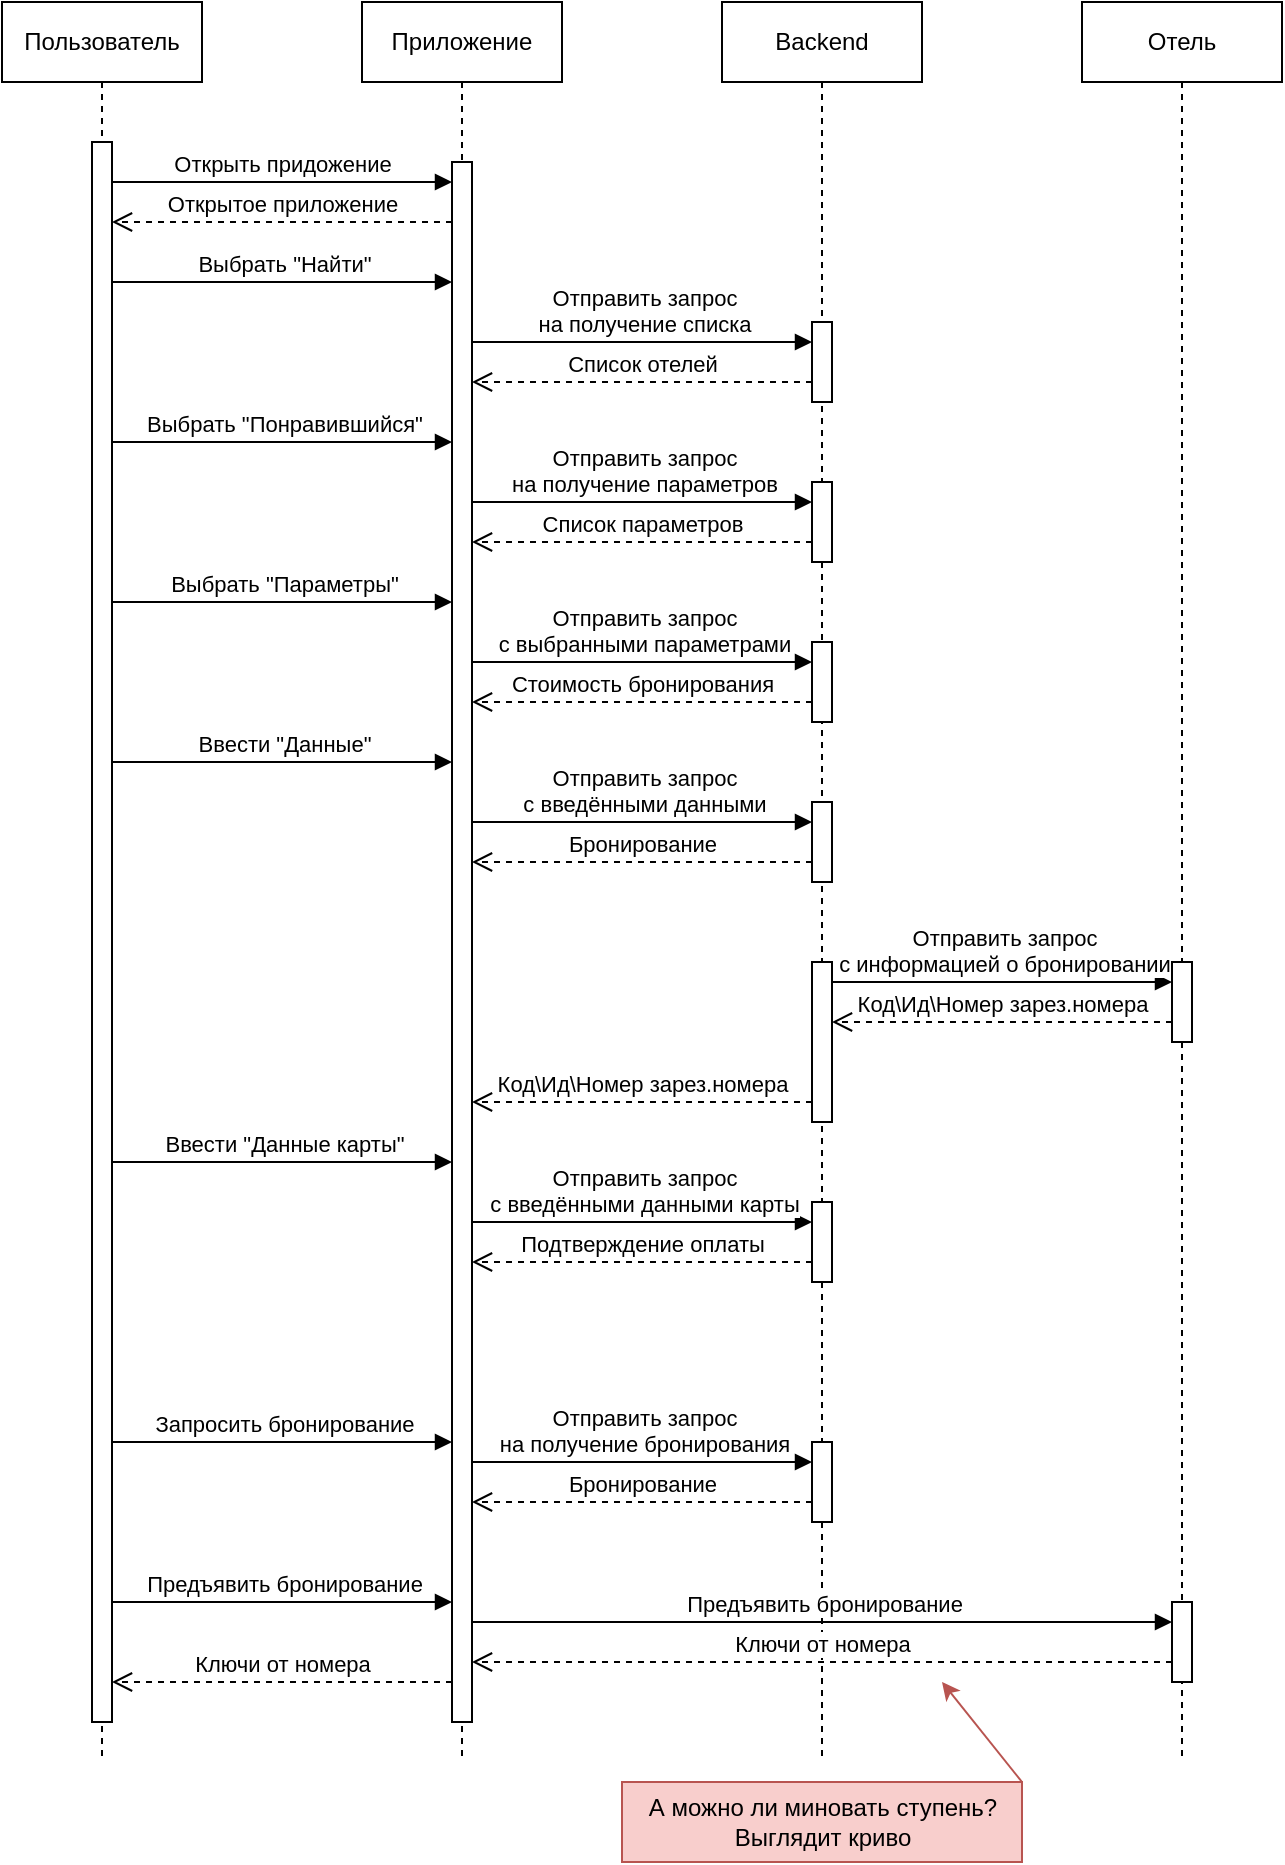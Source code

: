 <mxfile version="21.7.4" type="github">
  <diagram name="Page-1" id="2YBvvXClWsGukQMizWep">
    <mxGraphModel dx="1155" dy="639" grid="1" gridSize="10" guides="1" tooltips="1" connect="1" arrows="1" fold="1" page="1" pageScale="1" pageWidth="850" pageHeight="1100" math="0" shadow="0">
      <root>
        <mxCell id="0" />
        <mxCell id="1" parent="0" />
        <mxCell id="aM9ryv3xv72pqoxQDRHE-1" value="Пользователь" style="shape=umlLifeline;perimeter=lifelinePerimeter;whiteSpace=wrap;html=1;container=0;dropTarget=0;collapsible=0;recursiveResize=0;outlineConnect=0;portConstraint=eastwest;newEdgeStyle={&quot;edgeStyle&quot;:&quot;elbowEdgeStyle&quot;,&quot;elbow&quot;:&quot;vertical&quot;,&quot;curved&quot;:0,&quot;rounded&quot;:0};" parent="1" vertex="1">
          <mxGeometry x="40" y="40" width="100" height="880" as="geometry" />
        </mxCell>
        <mxCell id="aM9ryv3xv72pqoxQDRHE-2" value="" style="html=1;points=[];perimeter=orthogonalPerimeter;outlineConnect=0;targetShapes=umlLifeline;portConstraint=eastwest;newEdgeStyle={&quot;edgeStyle&quot;:&quot;elbowEdgeStyle&quot;,&quot;elbow&quot;:&quot;vertical&quot;,&quot;curved&quot;:0,&quot;rounded&quot;:0};" parent="aM9ryv3xv72pqoxQDRHE-1" vertex="1">
          <mxGeometry x="45" y="70" width="10" height="790" as="geometry" />
        </mxCell>
        <mxCell id="aM9ryv3xv72pqoxQDRHE-5" value="Приложение" style="shape=umlLifeline;perimeter=lifelinePerimeter;whiteSpace=wrap;html=1;container=0;dropTarget=0;collapsible=0;recursiveResize=0;outlineConnect=0;portConstraint=eastwest;newEdgeStyle={&quot;edgeStyle&quot;:&quot;elbowEdgeStyle&quot;,&quot;elbow&quot;:&quot;vertical&quot;,&quot;curved&quot;:0,&quot;rounded&quot;:0};" parent="1" vertex="1">
          <mxGeometry x="220" y="40" width="100" height="880" as="geometry" />
        </mxCell>
        <mxCell id="aM9ryv3xv72pqoxQDRHE-6" value="" style="html=1;points=[];perimeter=orthogonalPerimeter;outlineConnect=0;targetShapes=umlLifeline;portConstraint=eastwest;newEdgeStyle={&quot;edgeStyle&quot;:&quot;elbowEdgeStyle&quot;,&quot;elbow&quot;:&quot;vertical&quot;,&quot;curved&quot;:0,&quot;rounded&quot;:0};" parent="aM9ryv3xv72pqoxQDRHE-5" vertex="1">
          <mxGeometry x="45" y="80" width="10" height="780" as="geometry" />
        </mxCell>
        <mxCell id="aM9ryv3xv72pqoxQDRHE-7" value="Открыть придожение" style="html=1;verticalAlign=bottom;endArrow=block;edgeStyle=elbowEdgeStyle;elbow=vertical;curved=0;rounded=0;" parent="1" edge="1">
          <mxGeometry x="0.002" relative="1" as="geometry">
            <mxPoint x="95" y="130" as="sourcePoint" />
            <Array as="points">
              <mxPoint x="180" y="130" />
            </Array>
            <mxPoint x="265" y="130" as="targetPoint" />
            <mxPoint as="offset" />
          </mxGeometry>
        </mxCell>
        <mxCell id="aM9ryv3xv72pqoxQDRHE-8" value="Открытое приложение" style="html=1;verticalAlign=bottom;endArrow=open;dashed=1;endSize=8;edgeStyle=elbowEdgeStyle;elbow=vertical;curved=0;rounded=0;" parent="1" edge="1">
          <mxGeometry x="0.003" relative="1" as="geometry">
            <mxPoint x="95" y="150" as="targetPoint" />
            <Array as="points">
              <mxPoint x="210" y="150" />
              <mxPoint x="190" y="270" />
            </Array>
            <mxPoint x="265" y="150" as="sourcePoint" />
            <mxPoint as="offset" />
          </mxGeometry>
        </mxCell>
        <mxCell id="v-1FhZIlq2xYATJhWn_R-1" value="Backend" style="shape=umlLifeline;perimeter=lifelinePerimeter;whiteSpace=wrap;html=1;container=0;dropTarget=0;collapsible=0;recursiveResize=0;outlineConnect=0;portConstraint=eastwest;newEdgeStyle={&quot;edgeStyle&quot;:&quot;elbowEdgeStyle&quot;,&quot;elbow&quot;:&quot;vertical&quot;,&quot;curved&quot;:0,&quot;rounded&quot;:0};" parent="1" vertex="1">
          <mxGeometry x="400" y="40" width="100" height="880" as="geometry" />
        </mxCell>
        <mxCell id="v-1FhZIlq2xYATJhWn_R-2" value="" style="html=1;points=[];perimeter=orthogonalPerimeter;outlineConnect=0;targetShapes=umlLifeline;portConstraint=eastwest;newEdgeStyle={&quot;edgeStyle&quot;:&quot;elbowEdgeStyle&quot;,&quot;elbow&quot;:&quot;vertical&quot;,&quot;curved&quot;:0,&quot;rounded&quot;:0};" parent="v-1FhZIlq2xYATJhWn_R-1" vertex="1">
          <mxGeometry x="45" y="160" width="10" height="40" as="geometry" />
        </mxCell>
        <mxCell id="v-1FhZIlq2xYATJhWn_R-16" value="Стоимость бронирования" style="html=1;verticalAlign=bottom;endArrow=open;dashed=1;endSize=8;edgeStyle=elbowEdgeStyle;elbow=vertical;curved=0;rounded=0;" parent="v-1FhZIlq2xYATJhWn_R-1" edge="1">
          <mxGeometry x="0.003" relative="1" as="geometry">
            <mxPoint x="-125" y="350.0" as="targetPoint" />
            <Array as="points" />
            <mxPoint x="45" y="350.0" as="sourcePoint" />
            <mxPoint as="offset" />
          </mxGeometry>
        </mxCell>
        <mxCell id="v-1FhZIlq2xYATJhWn_R-17" value="" style="html=1;points=[];perimeter=orthogonalPerimeter;outlineConnect=0;targetShapes=umlLifeline;portConstraint=eastwest;newEdgeStyle={&quot;edgeStyle&quot;:&quot;elbowEdgeStyle&quot;,&quot;elbow&quot;:&quot;vertical&quot;,&quot;curved&quot;:0,&quot;rounded&quot;:0};" parent="v-1FhZIlq2xYATJhWn_R-1" vertex="1">
          <mxGeometry x="45" y="320" width="10" height="40" as="geometry" />
        </mxCell>
        <mxCell id="v-1FhZIlq2xYATJhWn_R-18" value="Отправить запрос&lt;br&gt;с выбранными параметрами" style="html=1;verticalAlign=bottom;endArrow=block;edgeStyle=elbowEdgeStyle;elbow=vertical;curved=0;rounded=0;" parent="v-1FhZIlq2xYATJhWn_R-1" edge="1">
          <mxGeometry x="0.003" relative="1" as="geometry">
            <mxPoint x="-125" y="330" as="sourcePoint" />
            <Array as="points">
              <mxPoint x="-40" y="330" />
            </Array>
            <mxPoint x="45" y="330" as="targetPoint" />
            <mxPoint as="offset" />
          </mxGeometry>
        </mxCell>
        <mxCell id="_RS3xgRMx2D0MMtz8WyY-11" value="" style="html=1;points=[];perimeter=orthogonalPerimeter;outlineConnect=0;targetShapes=umlLifeline;portConstraint=eastwest;newEdgeStyle={&quot;edgeStyle&quot;:&quot;elbowEdgeStyle&quot;,&quot;elbow&quot;:&quot;vertical&quot;,&quot;curved&quot;:0,&quot;rounded&quot;:0};" vertex="1" parent="v-1FhZIlq2xYATJhWn_R-1">
          <mxGeometry x="45" y="480" width="10" height="80" as="geometry" />
        </mxCell>
        <mxCell id="_RS3xgRMx2D0MMtz8WyY-15" value="Отправить запрос&lt;br&gt;с введёнными данными карты" style="html=1;verticalAlign=bottom;endArrow=block;edgeStyle=elbowEdgeStyle;elbow=vertical;curved=0;rounded=0;" edge="1" parent="v-1FhZIlq2xYATJhWn_R-1">
          <mxGeometry x="0.003" relative="1" as="geometry">
            <mxPoint x="-125" y="610" as="sourcePoint" />
            <Array as="points">
              <mxPoint x="-40" y="610" />
            </Array>
            <mxPoint x="45" y="610" as="targetPoint" />
            <mxPoint as="offset" />
          </mxGeometry>
        </mxCell>
        <mxCell id="_RS3xgRMx2D0MMtz8WyY-13" value="Подтверждение оплаты" style="html=1;verticalAlign=bottom;endArrow=open;dashed=1;endSize=8;edgeStyle=elbowEdgeStyle;elbow=vertical;curved=0;rounded=0;" edge="1" parent="v-1FhZIlq2xYATJhWn_R-1">
          <mxGeometry x="0.003" relative="1" as="geometry">
            <mxPoint x="-125" y="630" as="targetPoint" />
            <Array as="points" />
            <mxPoint x="45" y="630" as="sourcePoint" />
            <mxPoint as="offset" />
          </mxGeometry>
        </mxCell>
        <mxCell id="_RS3xgRMx2D0MMtz8WyY-14" value="" style="html=1;points=[];perimeter=orthogonalPerimeter;outlineConnect=0;targetShapes=umlLifeline;portConstraint=eastwest;newEdgeStyle={&quot;edgeStyle&quot;:&quot;elbowEdgeStyle&quot;,&quot;elbow&quot;:&quot;vertical&quot;,&quot;curved&quot;:0,&quot;rounded&quot;:0};" vertex="1" parent="v-1FhZIlq2xYATJhWn_R-1">
          <mxGeometry x="45" y="600" width="10" height="40" as="geometry" />
        </mxCell>
        <mxCell id="v-1FhZIlq2xYATJhWn_R-4" value="Выбрать &quot;Найти&quot;" style="html=1;verticalAlign=bottom;endArrow=block;edgeStyle=elbowEdgeStyle;elbow=vertical;curved=0;rounded=0;" parent="1" edge="1">
          <mxGeometry x="0.004" relative="1" as="geometry">
            <mxPoint x="95" y="180" as="sourcePoint" />
            <Array as="points">
              <mxPoint x="185" y="180" />
            </Array>
            <mxPoint x="265" y="180" as="targetPoint" />
            <mxPoint as="offset" />
          </mxGeometry>
        </mxCell>
        <mxCell id="v-1FhZIlq2xYATJhWn_R-5" value="Отправить запрос&lt;br&gt;на получение списка" style="html=1;verticalAlign=bottom;endArrow=block;edgeStyle=elbowEdgeStyle;elbow=vertical;curved=0;rounded=0;" parent="1" edge="1">
          <mxGeometry x="0.003" relative="1" as="geometry">
            <mxPoint x="275" y="210" as="sourcePoint" />
            <Array as="points">
              <mxPoint x="360" y="210" />
            </Array>
            <mxPoint x="445" y="210" as="targetPoint" />
            <mxPoint as="offset" />
          </mxGeometry>
        </mxCell>
        <mxCell id="v-1FhZIlq2xYATJhWn_R-7" value="Список отелей" style="html=1;verticalAlign=bottom;endArrow=open;dashed=1;endSize=8;edgeStyle=elbowEdgeStyle;elbow=vertical;curved=0;rounded=0;" parent="1" edge="1">
          <mxGeometry x="0.003" relative="1" as="geometry">
            <mxPoint x="275" y="230" as="targetPoint" />
            <Array as="points">
              <mxPoint x="385" y="230" />
              <mxPoint x="365" y="350" />
            </Array>
            <mxPoint x="445" y="230" as="sourcePoint" />
            <mxPoint as="offset" />
          </mxGeometry>
        </mxCell>
        <mxCell id="v-1FhZIlq2xYATJhWn_R-8" value="Выбрать &quot;Понравившийся&quot;" style="html=1;verticalAlign=bottom;endArrow=block;edgeStyle=elbowEdgeStyle;elbow=vertical;curved=0;rounded=0;" parent="1" source="aM9ryv3xv72pqoxQDRHE-2" target="aM9ryv3xv72pqoxQDRHE-6" edge="1">
          <mxGeometry x="0.003" relative="1" as="geometry">
            <mxPoint x="105" y="260" as="sourcePoint" />
            <Array as="points">
              <mxPoint x="195" y="260" />
            </Array>
            <mxPoint x="260" y="260" as="targetPoint" />
            <mxPoint as="offset" />
          </mxGeometry>
        </mxCell>
        <mxCell id="v-1FhZIlq2xYATJhWn_R-10" value="Список параметров" style="html=1;verticalAlign=bottom;endArrow=open;dashed=1;endSize=8;edgeStyle=elbowEdgeStyle;elbow=vertical;curved=0;rounded=0;" parent="1" edge="1">
          <mxGeometry x="0.003" relative="1" as="geometry">
            <mxPoint x="275" y="310.0" as="targetPoint" />
            <Array as="points" />
            <mxPoint x="445" y="310.0" as="sourcePoint" />
            <mxPoint as="offset" />
          </mxGeometry>
        </mxCell>
        <mxCell id="v-1FhZIlq2xYATJhWn_R-11" value="Выбрать &quot;Параметры&quot;" style="html=1;verticalAlign=bottom;endArrow=block;edgeStyle=elbowEdgeStyle;elbow=vertical;curved=0;rounded=0;" parent="1" source="aM9ryv3xv72pqoxQDRHE-2" target="aM9ryv3xv72pqoxQDRHE-6" edge="1">
          <mxGeometry x="0.003" relative="1" as="geometry">
            <mxPoint x="100" y="340" as="sourcePoint" />
            <Array as="points">
              <mxPoint x="200" y="340" />
            </Array>
            <mxPoint x="260" y="340" as="targetPoint" />
            <mxPoint as="offset" />
          </mxGeometry>
        </mxCell>
        <mxCell id="v-1FhZIlq2xYATJhWn_R-12" value="" style="html=1;points=[];perimeter=orthogonalPerimeter;outlineConnect=0;targetShapes=umlLifeline;portConstraint=eastwest;newEdgeStyle={&quot;edgeStyle&quot;:&quot;elbowEdgeStyle&quot;,&quot;elbow&quot;:&quot;vertical&quot;,&quot;curved&quot;:0,&quot;rounded&quot;:0};" parent="1" vertex="1">
          <mxGeometry x="445" y="280" width="10" height="40" as="geometry" />
        </mxCell>
        <mxCell id="v-1FhZIlq2xYATJhWn_R-14" value="Отправить запрос&lt;br&gt;на получение параметров" style="html=1;verticalAlign=bottom;endArrow=block;edgeStyle=elbowEdgeStyle;elbow=vertical;curved=0;rounded=0;" parent="1" edge="1">
          <mxGeometry x="0.003" relative="1" as="geometry">
            <mxPoint x="275" y="290" as="sourcePoint" />
            <Array as="points">
              <mxPoint x="360" y="290" />
            </Array>
            <mxPoint x="445" y="290" as="targetPoint" />
            <mxPoint as="offset" />
          </mxGeometry>
        </mxCell>
        <mxCell id="_RS3xgRMx2D0MMtz8WyY-1" value="Бронирование" style="html=1;verticalAlign=bottom;endArrow=open;dashed=1;endSize=8;edgeStyle=elbowEdgeStyle;elbow=vertical;curved=0;rounded=0;" edge="1" parent="1">
          <mxGeometry x="0.003" relative="1" as="geometry">
            <mxPoint x="275" y="470.0" as="targetPoint" />
            <Array as="points" />
            <mxPoint x="445" y="470.0" as="sourcePoint" />
            <mxPoint as="offset" />
          </mxGeometry>
        </mxCell>
        <mxCell id="_RS3xgRMx2D0MMtz8WyY-2" value="" style="html=1;points=[];perimeter=orthogonalPerimeter;outlineConnect=0;targetShapes=umlLifeline;portConstraint=eastwest;newEdgeStyle={&quot;edgeStyle&quot;:&quot;elbowEdgeStyle&quot;,&quot;elbow&quot;:&quot;vertical&quot;,&quot;curved&quot;:0,&quot;rounded&quot;:0};" vertex="1" parent="1">
          <mxGeometry x="445" y="440" width="10" height="40" as="geometry" />
        </mxCell>
        <mxCell id="_RS3xgRMx2D0MMtz8WyY-3" value="Отправить запрос&lt;br&gt;с введёнными данными" style="html=1;verticalAlign=bottom;endArrow=block;edgeStyle=elbowEdgeStyle;elbow=vertical;curved=0;rounded=0;" edge="1" parent="1">
          <mxGeometry x="0.003" relative="1" as="geometry">
            <mxPoint x="275" y="450" as="sourcePoint" />
            <Array as="points">
              <mxPoint x="360" y="450" />
            </Array>
            <mxPoint x="445" y="450" as="targetPoint" />
            <mxPoint as="offset" />
          </mxGeometry>
        </mxCell>
        <mxCell id="_RS3xgRMx2D0MMtz8WyY-4" value="Ввести &quot;Данные&quot;" style="html=1;verticalAlign=bottom;endArrow=block;edgeStyle=elbowEdgeStyle;elbow=vertical;curved=0;rounded=0;" edge="1" parent="1" source="aM9ryv3xv72pqoxQDRHE-2" target="aM9ryv3xv72pqoxQDRHE-6">
          <mxGeometry x="0.003" relative="1" as="geometry">
            <mxPoint x="100" y="420" as="sourcePoint" />
            <Array as="points">
              <mxPoint x="195" y="420" />
            </Array>
            <mxPoint x="260" y="420" as="targetPoint" />
            <mxPoint as="offset" />
          </mxGeometry>
        </mxCell>
        <mxCell id="_RS3xgRMx2D0MMtz8WyY-5" value="Отель" style="shape=umlLifeline;perimeter=lifelinePerimeter;whiteSpace=wrap;html=1;container=0;dropTarget=0;collapsible=0;recursiveResize=0;outlineConnect=0;portConstraint=eastwest;newEdgeStyle={&quot;edgeStyle&quot;:&quot;elbowEdgeStyle&quot;,&quot;elbow&quot;:&quot;vertical&quot;,&quot;curved&quot;:0,&quot;rounded&quot;:0};" vertex="1" parent="1">
          <mxGeometry x="580" y="40" width="100" height="880" as="geometry" />
        </mxCell>
        <mxCell id="_RS3xgRMx2D0MMtz8WyY-8" value="" style="html=1;points=[];perimeter=orthogonalPerimeter;outlineConnect=0;targetShapes=umlLifeline;portConstraint=eastwest;newEdgeStyle={&quot;edgeStyle&quot;:&quot;elbowEdgeStyle&quot;,&quot;elbow&quot;:&quot;vertical&quot;,&quot;curved&quot;:0,&quot;rounded&quot;:0};" vertex="1" parent="_RS3xgRMx2D0MMtz8WyY-5">
          <mxGeometry x="45" y="480" width="10" height="40" as="geometry" />
        </mxCell>
        <mxCell id="_RS3xgRMx2D0MMtz8WyY-30" value="Предъявить бронирование" style="html=1;verticalAlign=bottom;endArrow=block;edgeStyle=elbowEdgeStyle;elbow=vertical;curved=0;rounded=0;" edge="1" parent="_RS3xgRMx2D0MMtz8WyY-5" source="aM9ryv3xv72pqoxQDRHE-6">
          <mxGeometry x="0.003" relative="1" as="geometry">
            <mxPoint x="-300" y="810" as="sourcePoint" />
            <Array as="points">
              <mxPoint x="-40" y="810" />
            </Array>
            <mxPoint x="45" y="810" as="targetPoint" />
            <mxPoint as="offset" />
          </mxGeometry>
        </mxCell>
        <mxCell id="_RS3xgRMx2D0MMtz8WyY-31" value="Ключи от номера" style="html=1;verticalAlign=bottom;endArrow=open;dashed=1;endSize=8;edgeStyle=elbowEdgeStyle;elbow=vertical;curved=0;rounded=0;" edge="1" parent="_RS3xgRMx2D0MMtz8WyY-5" target="aM9ryv3xv72pqoxQDRHE-6">
          <mxGeometry x="0.003" relative="1" as="geometry">
            <mxPoint x="-300" y="830" as="targetPoint" />
            <Array as="points" />
            <mxPoint x="45" y="830" as="sourcePoint" />
            <mxPoint as="offset" />
          </mxGeometry>
        </mxCell>
        <mxCell id="_RS3xgRMx2D0MMtz8WyY-32" value="" style="html=1;points=[];perimeter=orthogonalPerimeter;outlineConnect=0;targetShapes=umlLifeline;portConstraint=eastwest;newEdgeStyle={&quot;edgeStyle&quot;:&quot;elbowEdgeStyle&quot;,&quot;elbow&quot;:&quot;vertical&quot;,&quot;curved&quot;:0,&quot;rounded&quot;:0};" vertex="1" parent="_RS3xgRMx2D0MMtz8WyY-5">
          <mxGeometry x="45" y="800" width="10" height="40" as="geometry" />
        </mxCell>
        <mxCell id="_RS3xgRMx2D0MMtz8WyY-7" value="Код\Ид\Номер зарез.номера" style="html=1;verticalAlign=bottom;endArrow=open;dashed=1;endSize=8;edgeStyle=elbowEdgeStyle;elbow=vertical;curved=0;rounded=0;" edge="1" parent="1">
          <mxGeometry x="0.005" relative="1" as="geometry">
            <mxPoint x="455" y="550" as="targetPoint" />
            <Array as="points" />
            <mxPoint x="625" y="550" as="sourcePoint" />
            <mxPoint as="offset" />
          </mxGeometry>
        </mxCell>
        <mxCell id="_RS3xgRMx2D0MMtz8WyY-10" value="Код\Ид\Номер зарез.номера" style="html=1;verticalAlign=bottom;endArrow=open;dashed=1;endSize=8;edgeStyle=elbowEdgeStyle;elbow=vertical;curved=0;rounded=0;" edge="1" parent="1">
          <mxGeometry x="0.005" relative="1" as="geometry">
            <mxPoint x="275" y="590" as="targetPoint" />
            <Array as="points" />
            <mxPoint x="445" y="590" as="sourcePoint" />
            <mxPoint as="offset" />
          </mxGeometry>
        </mxCell>
        <mxCell id="_RS3xgRMx2D0MMtz8WyY-16" value="Ввести &quot;Данные карты&quot;" style="html=1;verticalAlign=bottom;endArrow=block;edgeStyle=elbowEdgeStyle;elbow=vertical;curved=0;rounded=0;" edge="1" parent="1" source="aM9ryv3xv72pqoxQDRHE-2" target="aM9ryv3xv72pqoxQDRHE-6">
          <mxGeometry x="0.003" relative="1" as="geometry">
            <mxPoint x="100" y="620" as="sourcePoint" />
            <Array as="points">
              <mxPoint x="200" y="620" />
            </Array>
            <mxPoint x="260" y="620" as="targetPoint" />
            <mxPoint as="offset" />
          </mxGeometry>
        </mxCell>
        <mxCell id="_RS3xgRMx2D0MMtz8WyY-9" value="Отправить запрос&lt;br&gt;с информацией о бронировании" style="html=1;verticalAlign=bottom;endArrow=block;edgeStyle=elbowEdgeStyle;elbow=vertical;curved=0;rounded=0;" edge="1" parent="1" source="_RS3xgRMx2D0MMtz8WyY-11" target="_RS3xgRMx2D0MMtz8WyY-8">
          <mxGeometry x="0.003" relative="1" as="geometry">
            <mxPoint x="460" y="530" as="sourcePoint" />
            <Array as="points">
              <mxPoint x="535" y="530" />
            </Array>
            <mxPoint x="620" y="530" as="targetPoint" />
            <mxPoint as="offset" />
          </mxGeometry>
        </mxCell>
        <mxCell id="_RS3xgRMx2D0MMtz8WyY-25" value="Запросить бронирование" style="html=1;verticalAlign=bottom;endArrow=block;edgeStyle=elbowEdgeStyle;elbow=vertical;curved=0;rounded=0;" edge="1" parent="1" source="aM9ryv3xv72pqoxQDRHE-2" target="aM9ryv3xv72pqoxQDRHE-6">
          <mxGeometry x="0.003" relative="1" as="geometry">
            <mxPoint x="100" y="760" as="sourcePoint" />
            <Array as="points">
              <mxPoint x="205" y="760" />
            </Array>
            <mxPoint x="260" y="760" as="targetPoint" />
            <mxPoint as="offset" />
          </mxGeometry>
        </mxCell>
        <mxCell id="_RS3xgRMx2D0MMtz8WyY-27" value="Отправить запрос&lt;br&gt;на получение бронирования" style="html=1;verticalAlign=bottom;endArrow=block;edgeStyle=elbowEdgeStyle;elbow=vertical;curved=0;rounded=0;" edge="1" parent="1">
          <mxGeometry x="0.003" relative="1" as="geometry">
            <mxPoint x="275" y="770" as="sourcePoint" />
            <Array as="points">
              <mxPoint x="360" y="770" />
            </Array>
            <mxPoint x="445" y="770" as="targetPoint" />
            <mxPoint as="offset" />
          </mxGeometry>
        </mxCell>
        <mxCell id="_RS3xgRMx2D0MMtz8WyY-28" value="Бронирование" style="html=1;verticalAlign=bottom;endArrow=open;dashed=1;endSize=8;edgeStyle=elbowEdgeStyle;elbow=vertical;curved=0;rounded=0;" edge="1" parent="1">
          <mxGeometry x="0.003" relative="1" as="geometry">
            <mxPoint x="275" y="790" as="targetPoint" />
            <Array as="points" />
            <mxPoint x="445" y="790" as="sourcePoint" />
            <mxPoint as="offset" />
          </mxGeometry>
        </mxCell>
        <mxCell id="_RS3xgRMx2D0MMtz8WyY-29" value="" style="html=1;points=[];perimeter=orthogonalPerimeter;outlineConnect=0;targetShapes=umlLifeline;portConstraint=eastwest;newEdgeStyle={&quot;edgeStyle&quot;:&quot;elbowEdgeStyle&quot;,&quot;elbow&quot;:&quot;vertical&quot;,&quot;curved&quot;:0,&quot;rounded&quot;:0};" vertex="1" parent="1">
          <mxGeometry x="445" y="760" width="10" height="40" as="geometry" />
        </mxCell>
        <mxCell id="_RS3xgRMx2D0MMtz8WyY-33" value="Предъявить бронирование" style="html=1;verticalAlign=bottom;endArrow=block;edgeStyle=elbowEdgeStyle;elbow=vertical;curved=0;rounded=0;" edge="1" parent="1">
          <mxGeometry x="0.003" relative="1" as="geometry">
            <mxPoint x="95" y="840" as="sourcePoint" />
            <Array as="points">
              <mxPoint x="210" y="840" />
            </Array>
            <mxPoint x="265" y="840" as="targetPoint" />
            <mxPoint as="offset" />
          </mxGeometry>
        </mxCell>
        <mxCell id="_RS3xgRMx2D0MMtz8WyY-35" value="Ключи от номера" style="html=1;verticalAlign=bottom;endArrow=open;dashed=1;endSize=8;edgeStyle=elbowEdgeStyle;elbow=vertical;curved=0;rounded=0;" edge="1" parent="1" source="aM9ryv3xv72pqoxQDRHE-6" target="aM9ryv3xv72pqoxQDRHE-2">
          <mxGeometry x="0.003" relative="1" as="geometry">
            <mxPoint x="100" y="880" as="targetPoint" />
            <Array as="points">
              <mxPoint x="250" y="880" />
            </Array>
            <mxPoint x="260" y="880" as="sourcePoint" />
            <mxPoint as="offset" />
          </mxGeometry>
        </mxCell>
        <mxCell id="_RS3xgRMx2D0MMtz8WyY-37" value="А можно ли миновать ступень?&lt;br&gt;Выглядит криво" style="text;html=1;align=center;verticalAlign=middle;resizable=0;points=[];autosize=1;strokeColor=#b85450;fillColor=#f8cecc;" vertex="1" parent="1">
          <mxGeometry x="350" y="930" width="200" height="40" as="geometry" />
        </mxCell>
        <mxCell id="_RS3xgRMx2D0MMtz8WyY-38" value="" style="endArrow=classic;html=1;rounded=0;fillColor=#f8cecc;strokeColor=#b85450;" edge="1" parent="1">
          <mxGeometry width="50" height="50" relative="1" as="geometry">
            <mxPoint x="550" y="930" as="sourcePoint" />
            <mxPoint x="510" y="880" as="targetPoint" />
          </mxGeometry>
        </mxCell>
      </root>
    </mxGraphModel>
  </diagram>
</mxfile>

